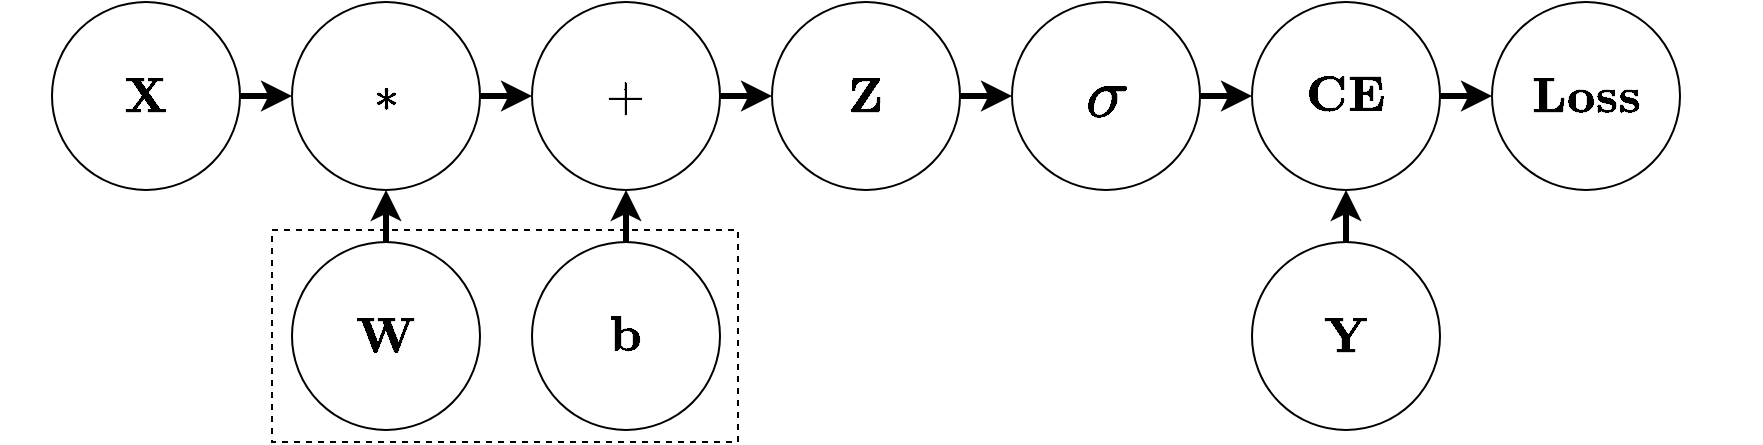 <mxfile version="20.3.0" type="device"><diagram id="JOPfUe8NxK1rqGXa3ZFS" name="Page-1"><mxGraphModel dx="371" dy="264" grid="1" gridSize="10" guides="1" tooltips="1" connect="1" arrows="1" fold="1" page="1" pageScale="1" pageWidth="1100" pageHeight="1700" math="1" shadow="0"><root><mxCell id="0"/><mxCell id="1" parent="0"/><mxCell id="_3ZObYUAGCDg3i1i42PU-14" style="edgeStyle=orthogonalEdgeStyle;rounded=0;orthogonalLoop=1;jettySize=auto;html=1;entryX=0;entryY=0.5;entryDx=0;entryDy=0;fontSize=12;strokeWidth=3;" parent="1" source="_3ZObYUAGCDg3i1i42PU-1" target="_3ZObYUAGCDg3i1i42PU-2" edge="1"><mxGeometry relative="1" as="geometry"/></mxCell><mxCell id="_3ZObYUAGCDg3i1i42PU-1" value="$$\mathbf{X}$$" style="ellipse;whiteSpace=wrap;html=1;aspect=fixed;fontSize=21;" parent="1" vertex="1"><mxGeometry x="80" y="240" width="94" height="94" as="geometry"/></mxCell><mxCell id="_3ZObYUAGCDg3i1i42PU-16" style="edgeStyle=orthogonalEdgeStyle;rounded=0;orthogonalLoop=1;jettySize=auto;html=1;entryX=0;entryY=0.5;entryDx=0;entryDy=0;fontSize=12;strokeWidth=3;" parent="1" source="_3ZObYUAGCDg3i1i42PU-2" target="_3ZObYUAGCDg3i1i42PU-4" edge="1"><mxGeometry relative="1" as="geometry"/></mxCell><mxCell id="_3ZObYUAGCDg3i1i42PU-2" value="$$*$$" style="ellipse;whiteSpace=wrap;html=1;aspect=fixed;fontSize=21;" parent="1" vertex="1"><mxGeometry x="200" y="240" width="94" height="94" as="geometry"/></mxCell><mxCell id="_3ZObYUAGCDg3i1i42PU-17" style="edgeStyle=orthogonalEdgeStyle;rounded=0;orthogonalLoop=1;jettySize=auto;html=1;entryX=0;entryY=0.5;entryDx=0;entryDy=0;fontSize=12;strokeWidth=3;" parent="1" source="_3ZObYUAGCDg3i1i42PU-4" target="_3ZObYUAGCDg3i1i42PU-5" edge="1"><mxGeometry relative="1" as="geometry"/></mxCell><mxCell id="_3ZObYUAGCDg3i1i42PU-4" value="$$+$$" style="ellipse;whiteSpace=wrap;html=1;aspect=fixed;fontSize=21;" parent="1" vertex="1"><mxGeometry x="320" y="240" width="94" height="94" as="geometry"/></mxCell><mxCell id="TnIwFnuz9HZr-QJ4NKWN-3" style="edgeStyle=orthogonalEdgeStyle;rounded=0;orthogonalLoop=1;jettySize=auto;html=1;entryX=0;entryY=0.5;entryDx=0;entryDy=0;fontSize=30;strokeWidth=3;" edge="1" parent="1" source="_3ZObYUAGCDg3i1i42PU-5" target="TnIwFnuz9HZr-QJ4NKWN-1"><mxGeometry relative="1" as="geometry"/></mxCell><mxCell id="_3ZObYUAGCDg3i1i42PU-5" value="$$\mathbf{Z}$$" style="ellipse;whiteSpace=wrap;html=1;aspect=fixed;fontSize=21;" parent="1" vertex="1"><mxGeometry x="440" y="240" width="94" height="94" as="geometry"/></mxCell><mxCell id="_3ZObYUAGCDg3i1i42PU-11" style="edgeStyle=orthogonalEdgeStyle;rounded=0;orthogonalLoop=1;jettySize=auto;html=1;entryX=0.5;entryY=1;entryDx=0;entryDy=0;fontSize=12;strokeWidth=3;" parent="1" source="_3ZObYUAGCDg3i1i42PU-6" target="_3ZObYUAGCDg3i1i42PU-2" edge="1"><mxGeometry relative="1" as="geometry"/></mxCell><mxCell id="_3ZObYUAGCDg3i1i42PU-6" value="$$\mathbf{W}$$" style="ellipse;whiteSpace=wrap;html=1;aspect=fixed;fontSize=21;" parent="1" vertex="1"><mxGeometry x="200" y="360" width="94" height="94" as="geometry"/></mxCell><mxCell id="_3ZObYUAGCDg3i1i42PU-12" style="edgeStyle=orthogonalEdgeStyle;rounded=0;orthogonalLoop=1;jettySize=auto;html=1;entryX=0.5;entryY=1;entryDx=0;entryDy=0;fontSize=12;strokeWidth=3;" parent="1" source="_3ZObYUAGCDg3i1i42PU-7" target="_3ZObYUAGCDg3i1i42PU-4" edge="1"><mxGeometry relative="1" as="geometry"/></mxCell><mxCell id="_3ZObYUAGCDg3i1i42PU-7" value="$$\mathbf{b}$$" style="ellipse;whiteSpace=wrap;html=1;aspect=fixed;fontSize=21;" parent="1" vertex="1"><mxGeometry x="320" y="360" width="94" height="94" as="geometry"/></mxCell><mxCell id="_3ZObYUAGCDg3i1i42PU-13" style="edgeStyle=orthogonalEdgeStyle;rounded=0;orthogonalLoop=1;jettySize=auto;html=1;entryX=0.5;entryY=1;entryDx=0;entryDy=0;fontSize=12;strokeWidth=3;" parent="1" source="_3ZObYUAGCDg3i1i42PU-8" target="_3ZObYUAGCDg3i1i42PU-10" edge="1"><mxGeometry relative="1" as="geometry"/></mxCell><mxCell id="_3ZObYUAGCDg3i1i42PU-8" value="$$\mathbf{Y}$$" style="ellipse;whiteSpace=wrap;html=1;aspect=fixed;fontSize=21;" parent="1" vertex="1"><mxGeometry x="680" y="360" width="94" height="94" as="geometry"/></mxCell><mxCell id="_3ZObYUAGCDg3i1i42PU-9" value="$$\mathbf{Loss}$$" style="ellipse;whiteSpace=wrap;html=1;aspect=fixed;fontSize=21;" parent="1" vertex="1"><mxGeometry x="800" y="240" width="94" height="94" as="geometry"/></mxCell><mxCell id="_3ZObYUAGCDg3i1i42PU-19" style="edgeStyle=orthogonalEdgeStyle;rounded=0;orthogonalLoop=1;jettySize=auto;html=1;entryX=0;entryY=0.5;entryDx=0;entryDy=0;fontSize=12;strokeWidth=3;" parent="1" source="_3ZObYUAGCDg3i1i42PU-10" target="_3ZObYUAGCDg3i1i42PU-9" edge="1"><mxGeometry relative="1" as="geometry"/></mxCell><mxCell id="_3ZObYUAGCDg3i1i42PU-10" value="$$\mathbf{CE}$$" style="ellipse;whiteSpace=wrap;html=1;aspect=fixed;fontSize=21;" parent="1" vertex="1"><mxGeometry x="680" y="240" width="94" height="94" as="geometry"/></mxCell><mxCell id="_3ZObYUAGCDg3i1i42PU-22" value="" style="rounded=0;whiteSpace=wrap;html=1;fontSize=12;fillColor=none;dashed=1;" parent="1" vertex="1"><mxGeometry x="190" y="354" width="233" height="106" as="geometry"/></mxCell><mxCell id="TnIwFnuz9HZr-QJ4NKWN-4" style="edgeStyle=orthogonalEdgeStyle;rounded=0;orthogonalLoop=1;jettySize=auto;html=1;entryX=0;entryY=0.5;entryDx=0;entryDy=0;strokeWidth=3;fontSize=30;" edge="1" parent="1" source="TnIwFnuz9HZr-QJ4NKWN-1" target="_3ZObYUAGCDg3i1i42PU-10"><mxGeometry relative="1" as="geometry"/></mxCell><mxCell id="TnIwFnuz9HZr-QJ4NKWN-1" value="&lt;font style=&quot;font-size: 30px;&quot;&gt;$$\mathbf{\sigma}$$&lt;/font&gt;" style="ellipse;whiteSpace=wrap;html=1;aspect=fixed;fontSize=21;" vertex="1" parent="1"><mxGeometry x="560" y="240" width="94" height="94" as="geometry"/></mxCell></root></mxGraphModel></diagram></mxfile>